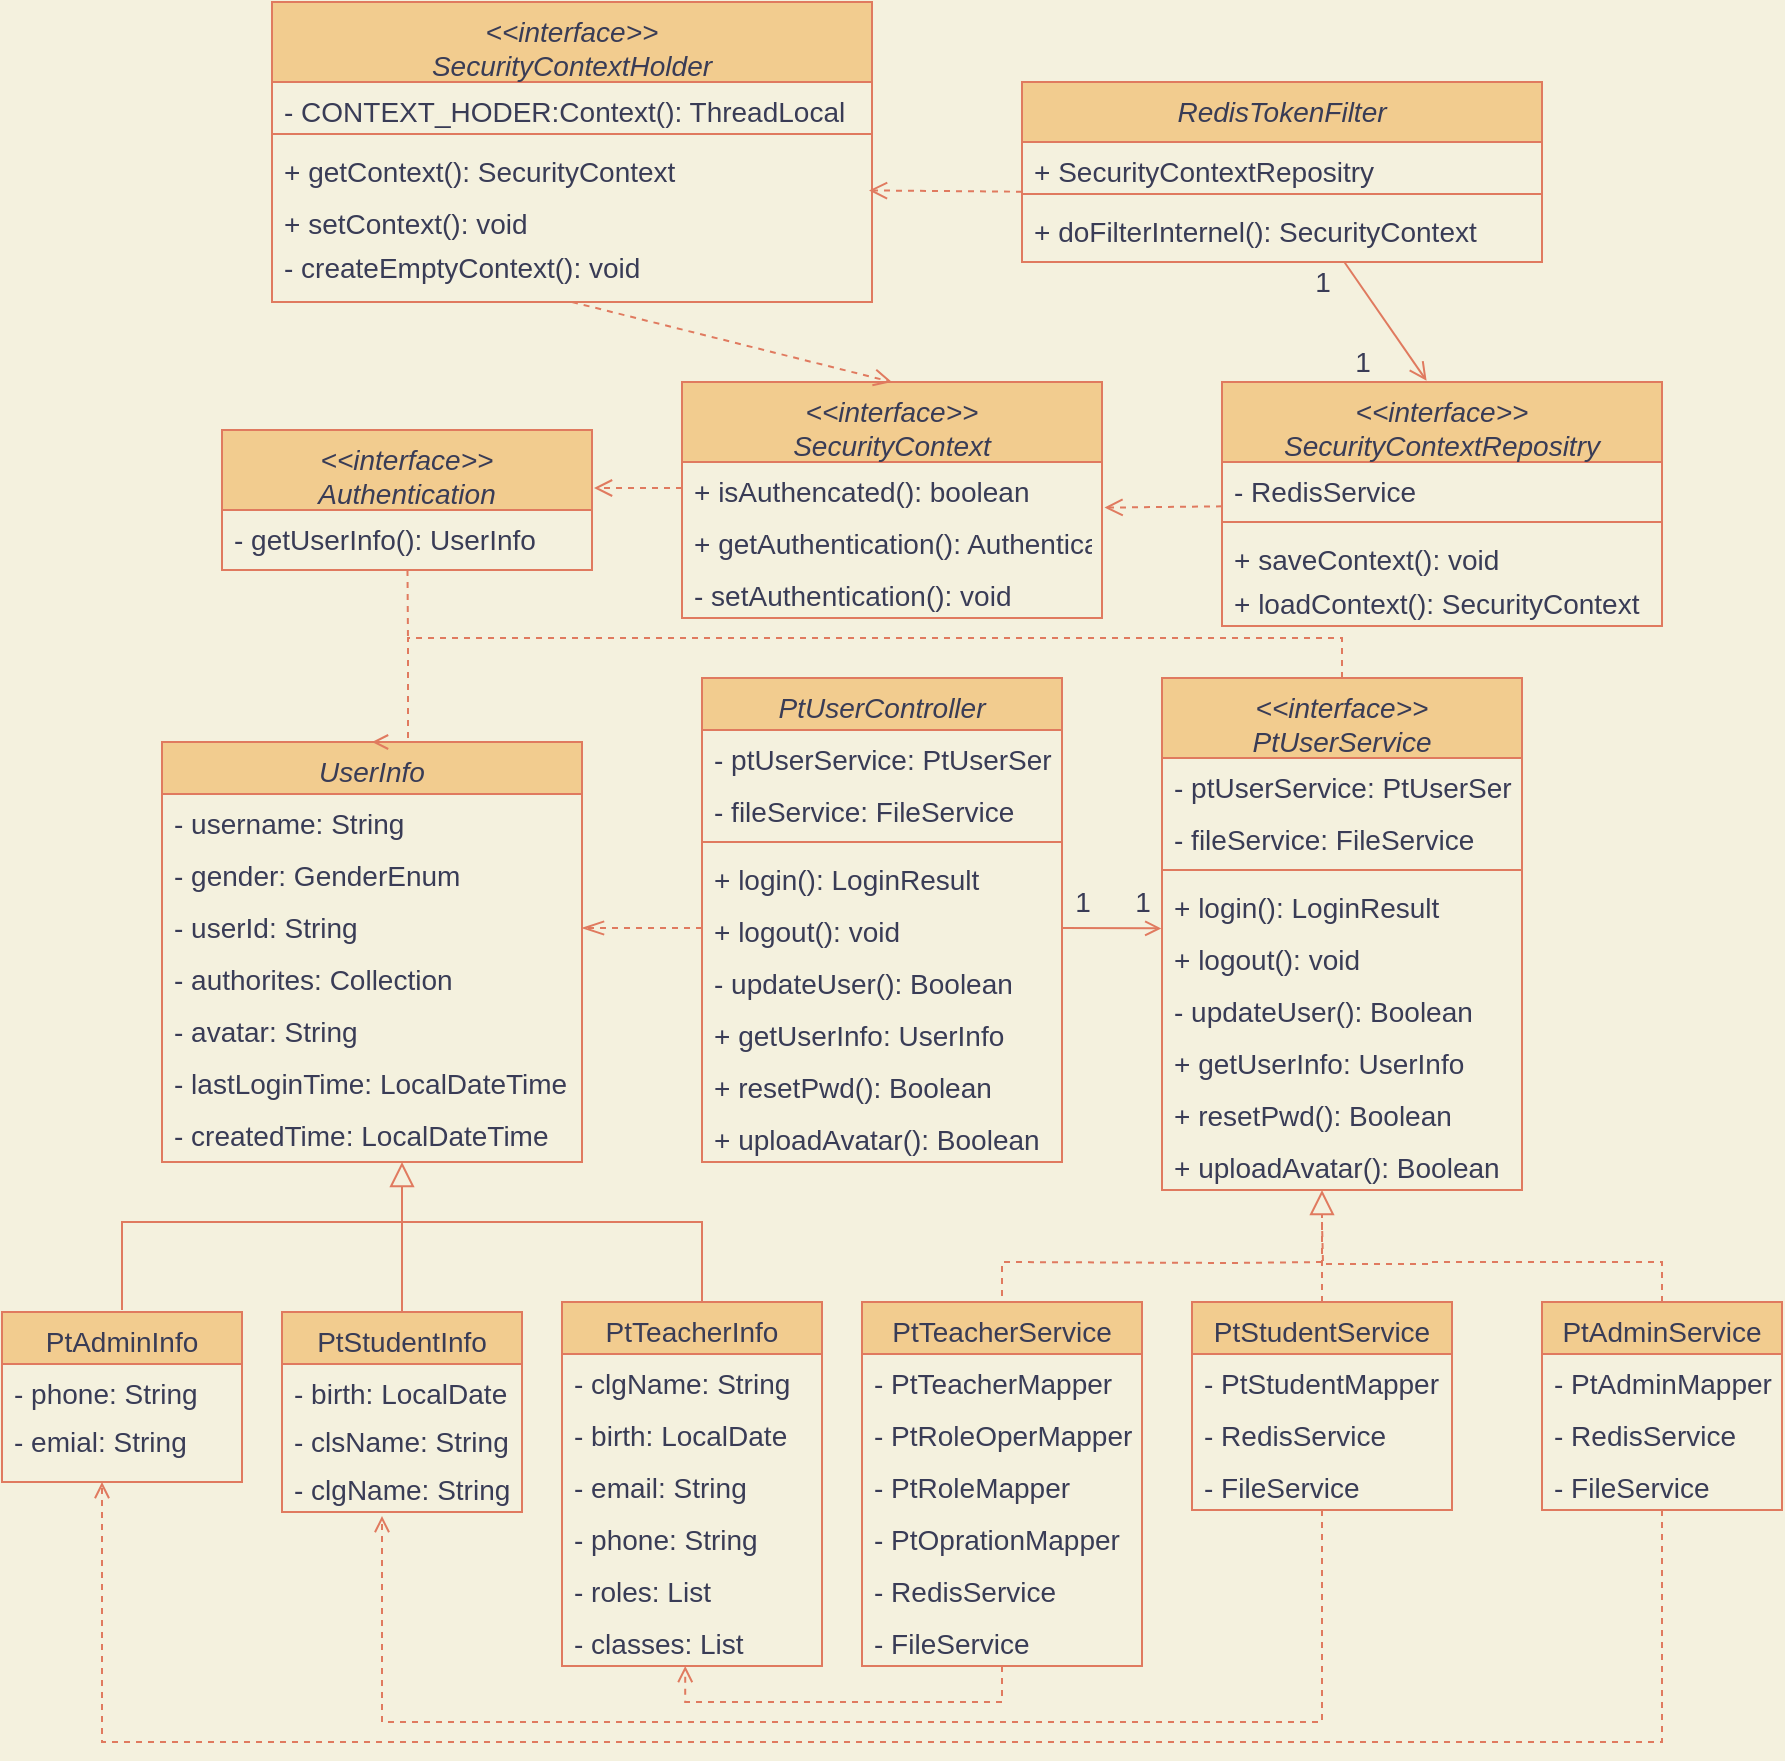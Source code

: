 <mxfile version="15.4.0" type="device"><diagram id="C5RBs43oDa-KdzZeNtuy" name="Page-1"><mxGraphModel dx="1017" dy="1776" grid="1" gridSize="10" guides="1" tooltips="1" connect="1" arrows="1" fold="1" page="1" pageScale="1" pageWidth="827" pageHeight="1169" background="#F4F1DE" math="0" shadow="0"><root><mxCell id="WIyWlLk6GJQsqaUBKTNV-0"/><mxCell id="WIyWlLk6GJQsqaUBKTNV-1" parent="WIyWlLk6GJQsqaUBKTNV-0"/><mxCell id="zkfFHV4jXpPFQw0GAbJ--0" value="UserInfo" style="swimlane;fontStyle=2;align=center;verticalAlign=top;childLayout=stackLayout;horizontal=1;startSize=26;horizontalStack=0;resizeParent=1;resizeLast=0;collapsible=1;marginBottom=0;rounded=0;shadow=0;strokeWidth=1;fillColor=#F2CC8F;strokeColor=#E07A5F;fontColor=#393C56;fontSize=14;" parent="WIyWlLk6GJQsqaUBKTNV-1" vertex="1"><mxGeometry x="170" y="200" width="210" height="210" as="geometry"><mxRectangle x="230" y="140" width="160" height="26" as="alternateBounds"/></mxGeometry></mxCell><mxCell id="zkfFHV4jXpPFQw0GAbJ--2" value="- username: String" style="text;align=left;verticalAlign=top;spacingLeft=4;spacingRight=4;overflow=hidden;rotatable=0;points=[[0,0.5],[1,0.5]];portConstraint=eastwest;rounded=0;shadow=0;html=0;fontColor=#393C56;fontSize=14;" parent="zkfFHV4jXpPFQw0GAbJ--0" vertex="1"><mxGeometry y="26" width="210" height="26" as="geometry"/></mxCell><mxCell id="zkfFHV4jXpPFQw0GAbJ--3" value="- gender: GenderEnum" style="text;align=left;verticalAlign=top;spacingLeft=4;spacingRight=4;overflow=hidden;rotatable=0;points=[[0,0.5],[1,0.5]];portConstraint=eastwest;rounded=0;shadow=0;html=0;fontColor=#393C56;fontSize=14;" parent="zkfFHV4jXpPFQw0GAbJ--0" vertex="1"><mxGeometry y="52" width="210" height="26" as="geometry"/></mxCell><mxCell id="89MnMWVQsUw8xjqzJYQC-11" value="- userId: String" style="text;align=left;verticalAlign=top;spacingLeft=4;spacingRight=4;overflow=hidden;rotatable=0;points=[[0,0.5],[1,0.5]];portConstraint=eastwest;fontColor=#393C56;fontSize=14;" vertex="1" parent="zkfFHV4jXpPFQw0GAbJ--0"><mxGeometry y="78" width="210" height="26" as="geometry"/></mxCell><mxCell id="zkfFHV4jXpPFQw0GAbJ--1" value="- authorites: Collection" style="text;align=left;verticalAlign=top;spacingLeft=4;spacingRight=4;overflow=hidden;rotatable=0;points=[[0,0.5],[1,0.5]];portConstraint=eastwest;fontColor=#393C56;fontSize=14;" parent="zkfFHV4jXpPFQw0GAbJ--0" vertex="1"><mxGeometry y="104" width="210" height="26" as="geometry"/></mxCell><mxCell id="89MnMWVQsUw8xjqzJYQC-21" value="- avatar: String" style="text;align=left;verticalAlign=top;spacingLeft=4;spacingRight=4;overflow=hidden;rotatable=0;points=[[0,0.5],[1,0.5]];portConstraint=eastwest;rounded=0;shadow=0;html=0;fontColor=#393C56;fontSize=14;" vertex="1" parent="zkfFHV4jXpPFQw0GAbJ--0"><mxGeometry y="130" width="210" height="26" as="geometry"/></mxCell><mxCell id="89MnMWVQsUw8xjqzJYQC-19" value="- lastLoginTime: LocalDateTime" style="text;align=left;verticalAlign=top;spacingLeft=4;spacingRight=4;overflow=hidden;rotatable=0;points=[[0,0.5],[1,0.5]];portConstraint=eastwest;rounded=0;shadow=0;html=0;fontColor=#393C56;fontSize=14;" vertex="1" parent="zkfFHV4jXpPFQw0GAbJ--0"><mxGeometry y="156" width="210" height="26" as="geometry"/></mxCell><mxCell id="89MnMWVQsUw8xjqzJYQC-20" value="- createdTime: LocalDateTime" style="text;align=left;verticalAlign=top;spacingLeft=4;spacingRight=4;overflow=hidden;rotatable=0;points=[[0,0.5],[1,0.5]];portConstraint=eastwest;rounded=0;shadow=0;html=0;fontColor=#393C56;fontSize=14;" vertex="1" parent="zkfFHV4jXpPFQw0GAbJ--0"><mxGeometry y="182" width="210" height="26" as="geometry"/></mxCell><mxCell id="zkfFHV4jXpPFQw0GAbJ--6" value="PtStudentInfo" style="swimlane;fontStyle=0;align=center;verticalAlign=top;childLayout=stackLayout;horizontal=1;startSize=26;horizontalStack=0;resizeParent=1;resizeLast=0;collapsible=1;marginBottom=0;rounded=0;shadow=0;strokeWidth=1;fillColor=#F2CC8F;strokeColor=#E07A5F;fontColor=#393C56;fontSize=14;" parent="WIyWlLk6GJQsqaUBKTNV-1" vertex="1"><mxGeometry x="230" y="485" width="120" height="100" as="geometry"><mxRectangle x="130" y="380" width="160" height="26" as="alternateBounds"/></mxGeometry></mxCell><mxCell id="89MnMWVQsUw8xjqzJYQC-23" value="- birth: LocalDate&#10;" style="text;align=left;verticalAlign=top;spacingLeft=4;spacingRight=4;overflow=hidden;rotatable=0;points=[[0,0.5],[1,0.5]];portConstraint=eastwest;fontColor=#393C56;fontSize=14;" vertex="1" parent="zkfFHV4jXpPFQw0GAbJ--6"><mxGeometry y="26" width="120" height="24" as="geometry"/></mxCell><mxCell id="zkfFHV4jXpPFQw0GAbJ--7" value="- clsName: String&#10;" style="text;align=left;verticalAlign=top;spacingLeft=4;spacingRight=4;overflow=hidden;rotatable=0;points=[[0,0.5],[1,0.5]];portConstraint=eastwest;fontColor=#393C56;fontSize=14;" parent="zkfFHV4jXpPFQw0GAbJ--6" vertex="1"><mxGeometry y="50" width="120" height="24" as="geometry"/></mxCell><mxCell id="89MnMWVQsUw8xjqzJYQC-22" value="- clgName: String&#10;" style="text;align=left;verticalAlign=top;spacingLeft=4;spacingRight=4;overflow=hidden;rotatable=0;points=[[0,0.5],[1,0.5]];portConstraint=eastwest;fontColor=#393C56;fontSize=14;" vertex="1" parent="zkfFHV4jXpPFQw0GAbJ--6"><mxGeometry y="74" width="120" height="24" as="geometry"/></mxCell><mxCell id="zkfFHV4jXpPFQw0GAbJ--13" value="PtTeacherInfo" style="swimlane;fontStyle=0;align=center;verticalAlign=top;childLayout=stackLayout;horizontal=1;startSize=26;horizontalStack=0;resizeParent=1;resizeLast=0;collapsible=1;marginBottom=0;rounded=0;shadow=0;strokeWidth=1;fillColor=#F2CC8F;strokeColor=#E07A5F;fontColor=#393C56;fontSize=14;" parent="WIyWlLk6GJQsqaUBKTNV-1" vertex="1"><mxGeometry x="370" y="480" width="130" height="182" as="geometry"><mxRectangle x="340" y="380" width="170" height="26" as="alternateBounds"/></mxGeometry></mxCell><mxCell id="zkfFHV4jXpPFQw0GAbJ--14" value="- clgName: String&#10;" style="text;align=left;verticalAlign=top;spacingLeft=4;spacingRight=4;overflow=hidden;rotatable=0;points=[[0,0.5],[1,0.5]];portConstraint=eastwest;fontColor=#393C56;fontSize=14;" parent="zkfFHV4jXpPFQw0GAbJ--13" vertex="1"><mxGeometry y="26" width="130" height="26" as="geometry"/></mxCell><mxCell id="89MnMWVQsUw8xjqzJYQC-26" value="- birth: LocalDate&#10;&#10;" style="text;align=left;verticalAlign=top;spacingLeft=4;spacingRight=4;overflow=hidden;rotatable=0;points=[[0,0.5],[1,0.5]];portConstraint=eastwest;fontColor=#393C56;fontSize=14;" vertex="1" parent="zkfFHV4jXpPFQw0GAbJ--13"><mxGeometry y="52" width="130" height="26" as="geometry"/></mxCell><mxCell id="89MnMWVQsUw8xjqzJYQC-24" value="- email: String&#10;" style="text;align=left;verticalAlign=top;spacingLeft=4;spacingRight=4;overflow=hidden;rotatable=0;points=[[0,0.5],[1,0.5]];portConstraint=eastwest;fontColor=#393C56;fontSize=14;" vertex="1" parent="zkfFHV4jXpPFQw0GAbJ--13"><mxGeometry y="78" width="130" height="26" as="geometry"/></mxCell><mxCell id="89MnMWVQsUw8xjqzJYQC-27" value="- phone: String&#10;" style="text;align=left;verticalAlign=top;spacingLeft=4;spacingRight=4;overflow=hidden;rotatable=0;points=[[0,0.5],[1,0.5]];portConstraint=eastwest;fontColor=#393C56;fontSize=14;" vertex="1" parent="zkfFHV4jXpPFQw0GAbJ--13"><mxGeometry y="104" width="130" height="26" as="geometry"/></mxCell><mxCell id="89MnMWVQsUw8xjqzJYQC-25" value="- roles: List&#10;" style="text;align=left;verticalAlign=top;spacingLeft=4;spacingRight=4;overflow=hidden;rotatable=0;points=[[0,0.5],[1,0.5]];portConstraint=eastwest;fontColor=#393C56;fontSize=14;" vertex="1" parent="zkfFHV4jXpPFQw0GAbJ--13"><mxGeometry y="130" width="130" height="26" as="geometry"/></mxCell><mxCell id="89MnMWVQsUw8xjqzJYQC-28" value="- classes: List" style="text;align=left;verticalAlign=top;spacingLeft=4;spacingRight=4;overflow=hidden;rotatable=0;points=[[0,0.5],[1,0.5]];portConstraint=eastwest;fontColor=#393C56;fontSize=14;" vertex="1" parent="zkfFHV4jXpPFQw0GAbJ--13"><mxGeometry y="156" width="130" height="26" as="geometry"/></mxCell><mxCell id="zkfFHV4jXpPFQw0GAbJ--16" value="" style="endArrow=none;endSize=10;endFill=0;shadow=0;strokeWidth=1;rounded=0;edgeStyle=orthogonalEdgeStyle;elbow=vertical;labelBackgroundColor=#F4F1DE;strokeColor=#E07A5F;fontColor=#393C56;fontSize=14;" parent="WIyWlLk6GJQsqaUBKTNV-1" source="zkfFHV4jXpPFQw0GAbJ--13" edge="1"><mxGeometry width="160" relative="1" as="geometry"><mxPoint x="269" y="480" as="sourcePoint"/><mxPoint x="290" y="440" as="targetPoint"/><Array as="points"><mxPoint x="455" y="640"/><mxPoint x="440" y="640"/><mxPoint x="440" y="440"/></Array></mxGeometry></mxCell><mxCell id="89MnMWVQsUw8xjqzJYQC-129" value="" style="rounded=0;orthogonalLoop=1;jettySize=auto;html=1;endArrow=block;endFill=0;endSize=10;labelBackgroundColor=#F4F1DE;strokeColor=#E07A5F;fontColor=#393C56;fontSize=14;" edge="1" parent="WIyWlLk6GJQsqaUBKTNV-1" source="zkfFHV4jXpPFQw0GAbJ--6"><mxGeometry relative="1" as="geometry"><mxPoint x="290" y="410" as="targetPoint"/></mxGeometry></mxCell><mxCell id="89MnMWVQsUw8xjqzJYQC-29" value="PtAdminInfo" style="swimlane;fontStyle=0;align=center;verticalAlign=top;childLayout=stackLayout;horizontal=1;startSize=26;horizontalStack=0;resizeParent=1;resizeLast=0;collapsible=1;marginBottom=0;rounded=0;shadow=0;strokeWidth=1;fillColor=#F2CC8F;strokeColor=#E07A5F;fontColor=#393C56;fontSize=14;" vertex="1" parent="WIyWlLk6GJQsqaUBKTNV-1"><mxGeometry x="90" y="485" width="120" height="85" as="geometry"><mxRectangle x="130" y="380" width="160" height="26" as="alternateBounds"/></mxGeometry></mxCell><mxCell id="89MnMWVQsUw8xjqzJYQC-31" value="- phone: String&#10;" style="text;align=left;verticalAlign=top;spacingLeft=4;spacingRight=4;overflow=hidden;rotatable=0;points=[[0,0.5],[1,0.5]];portConstraint=eastwest;fontColor=#393C56;fontSize=14;" vertex="1" parent="89MnMWVQsUw8xjqzJYQC-29"><mxGeometry y="26" width="120" height="24" as="geometry"/></mxCell><mxCell id="89MnMWVQsUw8xjqzJYQC-32" value="- emial: String&#10;" style="text;align=left;verticalAlign=top;spacingLeft=4;spacingRight=4;overflow=hidden;rotatable=0;points=[[0,0.5],[1,0.5]];portConstraint=eastwest;fontColor=#393C56;fontSize=14;" vertex="1" parent="89MnMWVQsUw8xjqzJYQC-29"><mxGeometry y="50" width="120" height="24" as="geometry"/></mxCell><mxCell id="89MnMWVQsUw8xjqzJYQC-135" value="" style="edgeStyle=none;rounded=0;orthogonalLoop=1;jettySize=auto;html=1;endArrow=open;endFill=0;entryX=-0.002;entryY=0.969;entryDx=0;entryDy=0;entryPerimeter=0;labelBackgroundColor=#F4F1DE;strokeColor=#E07A5F;fontColor=#393C56;fontSize=14;" edge="1" parent="WIyWlLk6GJQsqaUBKTNV-1" target="89MnMWVQsUw8xjqzJYQC-76"><mxGeometry relative="1" as="geometry"><mxPoint x="620" y="293" as="sourcePoint"/></mxGeometry></mxCell><mxCell id="89MnMWVQsUw8xjqzJYQC-62" value="PtUserController" style="swimlane;fontStyle=2;align=center;verticalAlign=top;childLayout=stackLayout;horizontal=1;startSize=26;horizontalStack=0;resizeParent=1;resizeLast=0;collapsible=1;marginBottom=0;rounded=0;shadow=0;strokeWidth=1;fillColor=#F2CC8F;strokeColor=#E07A5F;fontColor=#393C56;fontSize=14;" vertex="1" parent="WIyWlLk6GJQsqaUBKTNV-1"><mxGeometry x="440" y="168" width="180" height="242" as="geometry"><mxRectangle x="230" y="140" width="160" height="26" as="alternateBounds"/></mxGeometry></mxCell><mxCell id="89MnMWVQsUw8xjqzJYQC-63" value="- ptUserService: PtUserService" style="text;align=left;verticalAlign=top;spacingLeft=4;spacingRight=4;overflow=hidden;rotatable=0;points=[[0,0.5],[1,0.5]];portConstraint=eastwest;rounded=0;shadow=0;html=0;fontColor=#393C56;fontSize=14;" vertex="1" parent="89MnMWVQsUw8xjqzJYQC-62"><mxGeometry y="26" width="180" height="26" as="geometry"/></mxCell><mxCell id="89MnMWVQsUw8xjqzJYQC-64" value="- fileService: FileService" style="text;align=left;verticalAlign=top;spacingLeft=4;spacingRight=4;overflow=hidden;rotatable=0;points=[[0,0.5],[1,0.5]];portConstraint=eastwest;rounded=0;shadow=0;html=0;fontColor=#393C56;fontSize=14;" vertex="1" parent="89MnMWVQsUw8xjqzJYQC-62"><mxGeometry y="52" width="180" height="26" as="geometry"/></mxCell><mxCell id="89MnMWVQsUw8xjqzJYQC-65" value="" style="line;html=1;strokeWidth=1;align=left;verticalAlign=middle;spacingTop=-1;spacingLeft=3;spacingRight=3;rotatable=0;labelPosition=right;points=[];portConstraint=eastwest;labelBackgroundColor=#F4F1DE;fillColor=#F2CC8F;strokeColor=#E07A5F;fontColor=#393C56;fontSize=14;" vertex="1" parent="89MnMWVQsUw8xjqzJYQC-62"><mxGeometry y="78" width="180" height="8" as="geometry"/></mxCell><mxCell id="89MnMWVQsUw8xjqzJYQC-66" value="+ login(): LoginResult" style="text;align=left;verticalAlign=top;spacingLeft=4;spacingRight=4;overflow=hidden;rotatable=0;points=[[0,0.5],[1,0.5]];portConstraint=eastwest;rounded=0;shadow=0;html=0;fontColor=#393C56;fontSize=14;" vertex="1" parent="89MnMWVQsUw8xjqzJYQC-62"><mxGeometry y="86" width="180" height="26" as="geometry"/></mxCell><mxCell id="89MnMWVQsUw8xjqzJYQC-67" value="+ logout(): void" style="text;align=left;verticalAlign=top;spacingLeft=4;spacingRight=4;overflow=hidden;rotatable=0;points=[[0,0.5],[1,0.5]];portConstraint=eastwest;rounded=0;shadow=0;html=0;fontColor=#393C56;fontSize=14;" vertex="1" parent="89MnMWVQsUw8xjqzJYQC-62"><mxGeometry y="112" width="180" height="26" as="geometry"/></mxCell><mxCell id="89MnMWVQsUw8xjqzJYQC-68" value="- updateUser(): Boolean" style="text;align=left;verticalAlign=top;spacingLeft=4;spacingRight=4;overflow=hidden;rotatable=0;points=[[0,0.5],[1,0.5]];portConstraint=eastwest;rounded=0;shadow=0;html=0;fontColor=#393C56;fontSize=14;" vertex="1" parent="89MnMWVQsUw8xjqzJYQC-62"><mxGeometry y="138" width="180" height="26" as="geometry"/></mxCell><mxCell id="89MnMWVQsUw8xjqzJYQC-69" value="+ getUserInfo: UserInfo" style="text;align=left;verticalAlign=top;spacingLeft=4;spacingRight=4;overflow=hidden;rotatable=0;points=[[0,0.5],[1,0.5]];portConstraint=eastwest;rounded=0;shadow=0;html=0;fontColor=#393C56;fontSize=14;" vertex="1" parent="89MnMWVQsUw8xjqzJYQC-62"><mxGeometry y="164" width="180" height="26" as="geometry"/></mxCell><mxCell id="89MnMWVQsUw8xjqzJYQC-70" value="+ resetPwd(): Boolean" style="text;align=left;verticalAlign=top;spacingLeft=4;spacingRight=4;overflow=hidden;rotatable=0;points=[[0,0.5],[1,0.5]];portConstraint=eastwest;rounded=0;shadow=0;html=0;fontColor=#393C56;fontSize=14;" vertex="1" parent="89MnMWVQsUw8xjqzJYQC-62"><mxGeometry y="190" width="180" height="26" as="geometry"/></mxCell><mxCell id="89MnMWVQsUw8xjqzJYQC-71" value="+ uploadAvatar(): Boolean" style="text;align=left;verticalAlign=top;spacingLeft=4;spacingRight=4;overflow=hidden;rotatable=0;points=[[0,0.5],[1,0.5]];portConstraint=eastwest;rounded=0;shadow=0;html=0;fontColor=#393C56;fontSize=14;" vertex="1" parent="89MnMWVQsUw8xjqzJYQC-62"><mxGeometry y="216" width="180" height="26" as="geometry"/></mxCell><mxCell id="89MnMWVQsUw8xjqzJYQC-141" value="" style="rounded=0;orthogonalLoop=1;jettySize=auto;html=1;endArrow=open;endFill=0;entryX=0.5;entryY=0;entryDx=0;entryDy=0;edgeStyle=orthogonalEdgeStyle;dashed=1;labelBackgroundColor=#F4F1DE;strokeColor=#E07A5F;fontColor=#393C56;fontSize=14;" edge="1" parent="WIyWlLk6GJQsqaUBKTNV-1" source="89MnMWVQsUw8xjqzJYQC-72" target="zkfFHV4jXpPFQw0GAbJ--0"><mxGeometry relative="1" as="geometry"><mxPoint x="760" y="-10" as="targetPoint"/><Array as="points"><mxPoint x="760" y="148"/><mxPoint x="293" y="148"/></Array></mxGeometry></mxCell><mxCell id="89MnMWVQsUw8xjqzJYQC-72" value="&lt;&lt;interface&gt;&gt;&#10;PtUserService" style="swimlane;fontStyle=2;align=center;verticalAlign=top;childLayout=stackLayout;horizontal=1;startSize=40;horizontalStack=0;resizeParent=1;resizeLast=0;collapsible=1;marginBottom=0;rounded=0;shadow=0;strokeWidth=1;fillColor=#F2CC8F;strokeColor=#E07A5F;fontColor=#393C56;fontSize=14;" vertex="1" parent="WIyWlLk6GJQsqaUBKTNV-1"><mxGeometry x="670" y="168" width="180" height="256" as="geometry"><mxRectangle x="230" y="140" width="160" height="26" as="alternateBounds"/></mxGeometry></mxCell><mxCell id="89MnMWVQsUw8xjqzJYQC-73" value="- ptUserService: PtUserService" style="text;align=left;verticalAlign=top;spacingLeft=4;spacingRight=4;overflow=hidden;rotatable=0;points=[[0,0.5],[1,0.5]];portConstraint=eastwest;rounded=0;shadow=0;html=0;fontColor=#393C56;fontSize=14;" vertex="1" parent="89MnMWVQsUw8xjqzJYQC-72"><mxGeometry y="40" width="180" height="26" as="geometry"/></mxCell><mxCell id="89MnMWVQsUw8xjqzJYQC-74" value="- fileService: FileService" style="text;align=left;verticalAlign=top;spacingLeft=4;spacingRight=4;overflow=hidden;rotatable=0;points=[[0,0.5],[1,0.5]];portConstraint=eastwest;rounded=0;shadow=0;html=0;fontColor=#393C56;fontSize=14;" vertex="1" parent="89MnMWVQsUw8xjqzJYQC-72"><mxGeometry y="66" width="180" height="26" as="geometry"/></mxCell><mxCell id="89MnMWVQsUw8xjqzJYQC-75" value="" style="line;html=1;strokeWidth=1;align=left;verticalAlign=middle;spacingTop=-1;spacingLeft=3;spacingRight=3;rotatable=0;labelPosition=right;points=[];portConstraint=eastwest;labelBackgroundColor=#F4F1DE;fillColor=#F2CC8F;strokeColor=#E07A5F;fontColor=#393C56;fontSize=14;" vertex="1" parent="89MnMWVQsUw8xjqzJYQC-72"><mxGeometry y="92" width="180" height="8" as="geometry"/></mxCell><mxCell id="89MnMWVQsUw8xjqzJYQC-76" value="+ login(): LoginResult" style="text;align=left;verticalAlign=top;spacingLeft=4;spacingRight=4;overflow=hidden;rotatable=0;points=[[0,0.5],[1,0.5]];portConstraint=eastwest;rounded=0;shadow=0;html=0;fontColor=#393C56;fontSize=14;" vertex="1" parent="89MnMWVQsUw8xjqzJYQC-72"><mxGeometry y="100" width="180" height="26" as="geometry"/></mxCell><mxCell id="89MnMWVQsUw8xjqzJYQC-77" value="+ logout(): void" style="text;align=left;verticalAlign=top;spacingLeft=4;spacingRight=4;overflow=hidden;rotatable=0;points=[[0,0.5],[1,0.5]];portConstraint=eastwest;rounded=0;shadow=0;html=0;fontColor=#393C56;fontSize=14;" vertex="1" parent="89MnMWVQsUw8xjqzJYQC-72"><mxGeometry y="126" width="180" height="26" as="geometry"/></mxCell><mxCell id="89MnMWVQsUw8xjqzJYQC-78" value="- updateUser(): Boolean" style="text;align=left;verticalAlign=top;spacingLeft=4;spacingRight=4;overflow=hidden;rotatable=0;points=[[0,0.5],[1,0.5]];portConstraint=eastwest;rounded=0;shadow=0;html=0;fontColor=#393C56;fontSize=14;" vertex="1" parent="89MnMWVQsUw8xjqzJYQC-72"><mxGeometry y="152" width="180" height="26" as="geometry"/></mxCell><mxCell id="89MnMWVQsUw8xjqzJYQC-79" value="+ getUserInfo: UserInfo" style="text;align=left;verticalAlign=top;spacingLeft=4;spacingRight=4;overflow=hidden;rotatable=0;points=[[0,0.5],[1,0.5]];portConstraint=eastwest;rounded=0;shadow=0;html=0;fontColor=#393C56;fontSize=14;" vertex="1" parent="89MnMWVQsUw8xjqzJYQC-72"><mxGeometry y="178" width="180" height="26" as="geometry"/></mxCell><mxCell id="89MnMWVQsUw8xjqzJYQC-80" value="+ resetPwd(): Boolean" style="text;align=left;verticalAlign=top;spacingLeft=4;spacingRight=4;overflow=hidden;rotatable=0;points=[[0,0.5],[1,0.5]];portConstraint=eastwest;rounded=0;shadow=0;html=0;fontColor=#393C56;fontSize=14;" vertex="1" parent="89MnMWVQsUw8xjqzJYQC-72"><mxGeometry y="204" width="180" height="26" as="geometry"/></mxCell><mxCell id="89MnMWVQsUw8xjqzJYQC-81" value="+ uploadAvatar(): Boolean" style="text;align=left;verticalAlign=top;spacingLeft=4;spacingRight=4;overflow=hidden;rotatable=0;points=[[0,0.5],[1,0.5]];portConstraint=eastwest;rounded=0;shadow=0;html=0;fontColor=#393C56;fontSize=14;" vertex="1" parent="89MnMWVQsUw8xjqzJYQC-72"><mxGeometry y="230" width="180" height="26" as="geometry"/></mxCell><mxCell id="89MnMWVQsUw8xjqzJYQC-124" value="" style="edgeStyle=orthogonalEdgeStyle;rounded=0;orthogonalLoop=1;jettySize=auto;html=1;endArrow=block;endFill=0;endSize=10;dashed=1;labelBackgroundColor=#F4F1DE;strokeColor=#E07A5F;fontColor=#393C56;fontSize=14;" edge="1" parent="WIyWlLk6GJQsqaUBKTNV-1" source="89MnMWVQsUw8xjqzJYQC-100" target="89MnMWVQsUw8xjqzJYQC-81"><mxGeometry relative="1" as="geometry"><Array as="points"><mxPoint x="750" y="440"/><mxPoint x="750" y="440"/></Array></mxGeometry></mxCell><mxCell id="89MnMWVQsUw8xjqzJYQC-147" value="" style="edgeStyle=orthogonalEdgeStyle;rounded=0;orthogonalLoop=1;jettySize=auto;html=1;dashed=1;endArrow=open;endFill=0;labelBackgroundColor=#F4F1DE;strokeColor=#E07A5F;fontColor=#393C56;fontSize=14;" edge="1" parent="WIyWlLk6GJQsqaUBKTNV-1" source="89MnMWVQsUw8xjqzJYQC-100"><mxGeometry relative="1" as="geometry"><mxPoint x="280" y="587" as="targetPoint"/><Array as="points"><mxPoint x="750" y="690"/><mxPoint x="280" y="690"/></Array></mxGeometry></mxCell><mxCell id="89MnMWVQsUw8xjqzJYQC-100" value="PtStudentService" style="swimlane;fontStyle=0;align=center;verticalAlign=top;childLayout=stackLayout;horizontal=1;startSize=26;horizontalStack=0;resizeParent=1;resizeLast=0;collapsible=1;marginBottom=0;rounded=0;shadow=0;strokeWidth=1;fillColor=#F2CC8F;strokeColor=#E07A5F;fontColor=#393C56;fontSize=14;" vertex="1" parent="WIyWlLk6GJQsqaUBKTNV-1"><mxGeometry x="685" y="480" width="130" height="104" as="geometry"><mxRectangle x="340" y="380" width="170" height="26" as="alternateBounds"/></mxGeometry></mxCell><mxCell id="89MnMWVQsUw8xjqzJYQC-101" value="- PtStudentMapper" style="text;align=left;verticalAlign=top;spacingLeft=4;spacingRight=4;overflow=hidden;rotatable=0;points=[[0,0.5],[1,0.5]];portConstraint=eastwest;rounded=0;shadow=0;html=0;fontColor=#393C56;fontSize=14;" vertex="1" parent="89MnMWVQsUw8xjqzJYQC-100"><mxGeometry y="26" width="130" height="26" as="geometry"/></mxCell><mxCell id="89MnMWVQsUw8xjqzJYQC-108" value="- RedisService" style="text;align=left;verticalAlign=top;spacingLeft=4;spacingRight=4;overflow=hidden;rotatable=0;points=[[0,0.5],[1,0.5]];portConstraint=eastwest;rounded=0;shadow=0;html=0;fontColor=#393C56;fontSize=14;" vertex="1" parent="89MnMWVQsUw8xjqzJYQC-100"><mxGeometry y="52" width="130" height="26" as="geometry"/></mxCell><mxCell id="89MnMWVQsUw8xjqzJYQC-109" value="- FileService" style="text;align=left;verticalAlign=top;spacingLeft=4;spacingRight=4;overflow=hidden;rotatable=0;points=[[0,0.5],[1,0.5]];portConstraint=eastwest;rounded=0;shadow=0;html=0;fontColor=#393C56;fontSize=14;" vertex="1" parent="89MnMWVQsUw8xjqzJYQC-100"><mxGeometry y="78" width="130" height="26" as="geometry"/></mxCell><mxCell id="89MnMWVQsUw8xjqzJYQC-149" value="" style="edgeStyle=orthogonalEdgeStyle;rounded=0;orthogonalLoop=1;jettySize=auto;html=1;dashed=1;endArrow=open;endFill=0;entryX=0.474;entryY=1;entryDx=0;entryDy=0;entryPerimeter=0;labelBackgroundColor=#F4F1DE;strokeColor=#E07A5F;fontColor=#393C56;fontSize=14;" edge="1" parent="WIyWlLk6GJQsqaUBKTNV-1" source="89MnMWVQsUw8xjqzJYQC-110" target="89MnMWVQsUw8xjqzJYQC-28"><mxGeometry relative="1" as="geometry"><mxPoint x="430" y="670" as="targetPoint"/><Array as="points"><mxPoint x="590" y="680"/><mxPoint x="432" y="680"/></Array></mxGeometry></mxCell><mxCell id="89MnMWVQsUw8xjqzJYQC-110" value="PtTeacherService" style="swimlane;fontStyle=0;align=center;verticalAlign=top;childLayout=stackLayout;horizontal=1;startSize=26;horizontalStack=0;resizeParent=1;resizeLast=0;collapsible=1;marginBottom=0;rounded=0;shadow=0;strokeWidth=1;fillColor=#F2CC8F;strokeColor=#E07A5F;fontColor=#393C56;fontSize=14;" vertex="1" parent="WIyWlLk6GJQsqaUBKTNV-1"><mxGeometry x="520" y="480" width="140" height="182" as="geometry"><mxRectangle x="340" y="380" width="170" height="26" as="alternateBounds"/></mxGeometry></mxCell><mxCell id="89MnMWVQsUw8xjqzJYQC-111" value="- PtTeacherMapper" style="text;align=left;verticalAlign=top;spacingLeft=4;spacingRight=4;overflow=hidden;rotatable=0;points=[[0,0.5],[1,0.5]];portConstraint=eastwest;rounded=0;shadow=0;html=0;fontColor=#393C56;fontSize=14;" vertex="1" parent="89MnMWVQsUw8xjqzJYQC-110"><mxGeometry y="26" width="140" height="26" as="geometry"/></mxCell><mxCell id="89MnMWVQsUw8xjqzJYQC-115" value="- PtRoleOperMapper" style="text;align=left;verticalAlign=top;spacingLeft=4;spacingRight=4;overflow=hidden;rotatable=0;points=[[0,0.5],[1,0.5]];portConstraint=eastwest;rounded=0;shadow=0;html=0;fontColor=#393C56;fontSize=14;" vertex="1" parent="89MnMWVQsUw8xjqzJYQC-110"><mxGeometry y="52" width="140" height="26" as="geometry"/></mxCell><mxCell id="89MnMWVQsUw8xjqzJYQC-116" value="- PtRoleMapper" style="text;align=left;verticalAlign=top;spacingLeft=4;spacingRight=4;overflow=hidden;rotatable=0;points=[[0,0.5],[1,0.5]];portConstraint=eastwest;rounded=0;shadow=0;html=0;fontColor=#393C56;fontSize=14;" vertex="1" parent="89MnMWVQsUw8xjqzJYQC-110"><mxGeometry y="78" width="140" height="26" as="geometry"/></mxCell><mxCell id="89MnMWVQsUw8xjqzJYQC-117" value="- PtOprationMapper" style="text;align=left;verticalAlign=top;spacingLeft=4;spacingRight=4;overflow=hidden;rotatable=0;points=[[0,0.5],[1,0.5]];portConstraint=eastwest;rounded=0;shadow=0;html=0;fontColor=#393C56;fontSize=14;" vertex="1" parent="89MnMWVQsUw8xjqzJYQC-110"><mxGeometry y="104" width="140" height="26" as="geometry"/></mxCell><mxCell id="89MnMWVQsUw8xjqzJYQC-118" value="- RedisService" style="text;align=left;verticalAlign=top;spacingLeft=4;spacingRight=4;overflow=hidden;rotatable=0;points=[[0,0.5],[1,0.5]];portConstraint=eastwest;rounded=0;shadow=0;html=0;fontColor=#393C56;fontSize=14;" vertex="1" parent="89MnMWVQsUw8xjqzJYQC-110"><mxGeometry y="130" width="140" height="26" as="geometry"/></mxCell><mxCell id="89MnMWVQsUw8xjqzJYQC-119" value="- FileService" style="text;align=left;verticalAlign=top;spacingLeft=4;spacingRight=4;overflow=hidden;rotatable=0;points=[[0,0.5],[1,0.5]];portConstraint=eastwest;rounded=0;shadow=0;html=0;fontColor=#393C56;fontSize=14;" vertex="1" parent="89MnMWVQsUw8xjqzJYQC-110"><mxGeometry y="156" width="140" height="26" as="geometry"/></mxCell><mxCell id="89MnMWVQsUw8xjqzJYQC-145" value="" style="edgeStyle=orthogonalEdgeStyle;rounded=0;orthogonalLoop=1;jettySize=auto;html=1;dashed=1;endArrow=open;endFill=0;labelBackgroundColor=#F4F1DE;strokeColor=#E07A5F;fontColor=#393C56;fontSize=14;" edge="1" parent="WIyWlLk6GJQsqaUBKTNV-1" source="89MnMWVQsUw8xjqzJYQC-120"><mxGeometry relative="1" as="geometry"><mxPoint x="140" y="570" as="targetPoint"/><Array as="points"><mxPoint x="920" y="700"/><mxPoint x="140" y="700"/></Array></mxGeometry></mxCell><mxCell id="89MnMWVQsUw8xjqzJYQC-120" value="PtAdminService" style="swimlane;fontStyle=0;align=center;verticalAlign=top;childLayout=stackLayout;horizontal=1;startSize=26;horizontalStack=0;resizeParent=1;resizeLast=0;collapsible=1;marginBottom=0;rounded=0;shadow=0;strokeWidth=1;fillColor=#F2CC8F;strokeColor=#E07A5F;fontColor=#393C56;fontSize=14;" vertex="1" parent="WIyWlLk6GJQsqaUBKTNV-1"><mxGeometry x="860" y="480" width="120" height="104" as="geometry"><mxRectangle x="340" y="380" width="170" height="26" as="alternateBounds"/></mxGeometry></mxCell><mxCell id="89MnMWVQsUw8xjqzJYQC-121" value="- PtAdminMapper" style="text;align=left;verticalAlign=top;spacingLeft=4;spacingRight=4;overflow=hidden;rotatable=0;points=[[0,0.5],[1,0.5]];portConstraint=eastwest;rounded=0;shadow=0;html=0;fontColor=#393C56;fontSize=14;" vertex="1" parent="89MnMWVQsUw8xjqzJYQC-120"><mxGeometry y="26" width="120" height="26" as="geometry"/></mxCell><mxCell id="89MnMWVQsUw8xjqzJYQC-122" value="- RedisService" style="text;align=left;verticalAlign=top;spacingLeft=4;spacingRight=4;overflow=hidden;rotatable=0;points=[[0,0.5],[1,0.5]];portConstraint=eastwest;rounded=0;shadow=0;html=0;fontColor=#393C56;fontSize=14;" vertex="1" parent="89MnMWVQsUw8xjqzJYQC-120"><mxGeometry y="52" width="120" height="26" as="geometry"/></mxCell><mxCell id="89MnMWVQsUw8xjqzJYQC-123" value="- FileService" style="text;align=left;verticalAlign=top;spacingLeft=4;spacingRight=4;overflow=hidden;rotatable=0;points=[[0,0.5],[1,0.5]];portConstraint=eastwest;rounded=0;shadow=0;html=0;fontColor=#393C56;fontSize=14;" vertex="1" parent="89MnMWVQsUw8xjqzJYQC-120"><mxGeometry y="78" width="120" height="26" as="geometry"/></mxCell><mxCell id="89MnMWVQsUw8xjqzJYQC-125" value="" style="edgeStyle=orthogonalEdgeStyle;rounded=0;orthogonalLoop=1;jettySize=auto;html=1;endArrow=none;endFill=0;endSize=10;exitX=0.5;exitY=0;exitDx=0;exitDy=0;dashed=1;labelBackgroundColor=#F4F1DE;strokeColor=#E07A5F;fontColor=#393C56;fontSize=14;" edge="1" parent="WIyWlLk6GJQsqaUBKTNV-1" source="89MnMWVQsUw8xjqzJYQC-120"><mxGeometry relative="1" as="geometry"><mxPoint x="1020" y="414.8" as="sourcePoint"/><mxPoint x="750" y="440" as="targetPoint"/></mxGeometry></mxCell><mxCell id="89MnMWVQsUw8xjqzJYQC-126" value="" style="edgeStyle=orthogonalEdgeStyle;rounded=0;orthogonalLoop=1;jettySize=auto;html=1;endArrow=none;endFill=0;endSize=10;entryX=0.5;entryY=0;entryDx=0;entryDy=0;dashed=1;labelBackgroundColor=#F4F1DE;strokeColor=#E07A5F;fontColor=#393C56;fontSize=14;" edge="1" parent="WIyWlLk6GJQsqaUBKTNV-1" target="89MnMWVQsUw8xjqzJYQC-110"><mxGeometry relative="1" as="geometry"><mxPoint x="750" y="460" as="sourcePoint"/><mxPoint x="760" y="450" as="targetPoint"/></mxGeometry></mxCell><mxCell id="89MnMWVQsUw8xjqzJYQC-132" value="" style="rounded=0;orthogonalLoop=1;jettySize=auto;html=1;endArrow=none;endFill=0;endSize=10;edgeStyle=orthogonalEdgeStyle;labelBackgroundColor=#F4F1DE;strokeColor=#E07A5F;fontColor=#393C56;fontSize=14;" edge="1" parent="WIyWlLk6GJQsqaUBKTNV-1"><mxGeometry relative="1" as="geometry"><mxPoint x="150" y="484" as="sourcePoint"/><mxPoint x="290" y="443" as="targetPoint"/><Array as="points"><mxPoint x="150" y="440"/></Array></mxGeometry></mxCell><mxCell id="89MnMWVQsUw8xjqzJYQC-137" value="" style="rounded=0;orthogonalLoop=1;jettySize=auto;html=1;dashed=1;endArrow=openThin;endFill=0;endSize=9;labelBackgroundColor=#F4F1DE;strokeColor=#E07A5F;fontColor=#393C56;fontSize=14;" edge="1" parent="WIyWlLk6GJQsqaUBKTNV-1" source="89MnMWVQsUw8xjqzJYQC-67"><mxGeometry relative="1" as="geometry"><mxPoint x="380" y="293" as="targetPoint"/></mxGeometry></mxCell><mxCell id="89MnMWVQsUw8xjqzJYQC-138" value="1" style="text;html=1;align=center;verticalAlign=middle;resizable=0;points=[];autosize=1;strokeColor=none;fillColor=none;fontColor=#393C56;fontSize=14;" vertex="1" parent="WIyWlLk6GJQsqaUBKTNV-1"><mxGeometry x="650" y="270" width="20" height="20" as="geometry"/></mxCell><mxCell id="89MnMWVQsUw8xjqzJYQC-139" value="1" style="text;html=1;align=center;verticalAlign=middle;resizable=0;points=[];autosize=1;strokeColor=none;fillColor=none;fontColor=#393C56;fontSize=14;" vertex="1" parent="WIyWlLk6GJQsqaUBKTNV-1"><mxGeometry x="620" y="270" width="20" height="20" as="geometry"/></mxCell><mxCell id="89MnMWVQsUw8xjqzJYQC-151" value="&lt;&lt;interface&gt;&gt;&#10;SecurityContext" style="swimlane;fontStyle=2;align=center;verticalAlign=top;childLayout=stackLayout;horizontal=1;startSize=40;horizontalStack=0;resizeParent=1;resizeLast=0;collapsible=1;marginBottom=0;rounded=0;shadow=0;strokeWidth=1;fillColor=#F2CC8F;strokeColor=#E07A5F;fontColor=#393C56;fontSize=14;" vertex="1" parent="WIyWlLk6GJQsqaUBKTNV-1"><mxGeometry x="430" y="20" width="210" height="118" as="geometry"><mxRectangle x="230" y="140" width="160" height="26" as="alternateBounds"/></mxGeometry></mxCell><mxCell id="89MnMWVQsUw8xjqzJYQC-155" value="+ isAuthencated(): boolean" style="text;align=left;verticalAlign=top;spacingLeft=4;spacingRight=4;overflow=hidden;rotatable=0;points=[[0,0.5],[1,0.5]];portConstraint=eastwest;rounded=0;shadow=0;html=0;fontColor=#393C56;fontSize=14;" vertex="1" parent="89MnMWVQsUw8xjqzJYQC-151"><mxGeometry y="40" width="210" height="26" as="geometry"/></mxCell><mxCell id="89MnMWVQsUw8xjqzJYQC-156" value="+ getAuthentication(): Authentication" style="text;align=left;verticalAlign=top;spacingLeft=4;spacingRight=4;overflow=hidden;rotatable=0;points=[[0,0.5],[1,0.5]];portConstraint=eastwest;rounded=0;shadow=0;html=0;fontColor=#393C56;fontSize=14;" vertex="1" parent="89MnMWVQsUw8xjqzJYQC-151"><mxGeometry y="66" width="210" height="26" as="geometry"/></mxCell><mxCell id="89MnMWVQsUw8xjqzJYQC-157" value="- setAuthentication(): void" style="text;align=left;verticalAlign=top;spacingLeft=4;spacingRight=4;overflow=hidden;rotatable=0;points=[[0,0.5],[1,0.5]];portConstraint=eastwest;rounded=0;shadow=0;html=0;fontColor=#393C56;fontSize=14;" vertex="1" parent="89MnMWVQsUw8xjqzJYQC-151"><mxGeometry y="92" width="210" height="26" as="geometry"/></mxCell><mxCell id="89MnMWVQsUw8xjqzJYQC-165" value="" style="rounded=1;sketch=0;orthogonalLoop=1;jettySize=auto;html=1;fontColor=#393C56;strokeColor=#E07A5F;fillColor=#F2CC8F;endArrow=none;endFill=0;dashed=1;fontSize=14;" edge="1" parent="WIyWlLk6GJQsqaUBKTNV-1" source="89MnMWVQsUw8xjqzJYQC-161"><mxGeometry relative="1" as="geometry"><mxPoint x="293" y="150" as="targetPoint"/></mxGeometry></mxCell><mxCell id="89MnMWVQsUw8xjqzJYQC-161" value="&lt;&lt;interface&gt;&gt;&#10;Authentication" style="swimlane;fontStyle=2;align=center;verticalAlign=top;childLayout=stackLayout;horizontal=1;startSize=40;horizontalStack=0;resizeParent=1;resizeLast=0;collapsible=1;marginBottom=0;rounded=0;shadow=0;strokeWidth=1;fillColor=#F2CC8F;strokeColor=#E07A5F;fontColor=#393C56;fontSize=14;" vertex="1" parent="WIyWlLk6GJQsqaUBKTNV-1"><mxGeometry x="200" y="44" width="185" height="70" as="geometry"><mxRectangle x="230" y="140" width="160" height="26" as="alternateBounds"/></mxGeometry></mxCell><mxCell id="89MnMWVQsUw8xjqzJYQC-164" value="- getUserInfo(): UserInfo" style="text;align=left;verticalAlign=top;spacingLeft=4;spacingRight=4;overflow=hidden;rotatable=0;points=[[0,0.5],[1,0.5]];portConstraint=eastwest;rounded=0;shadow=0;html=0;fontColor=#393C56;fontSize=14;" vertex="1" parent="89MnMWVQsUw8xjqzJYQC-161"><mxGeometry y="40" width="185" height="26" as="geometry"/></mxCell><mxCell id="89MnMWVQsUw8xjqzJYQC-166" value="" style="edgeStyle=none;rounded=1;sketch=0;orthogonalLoop=1;jettySize=auto;html=1;dashed=1;fontColor=#393C56;endArrow=open;endFill=0;strokeColor=#E07A5F;fillColor=#F2CC8F;fontSize=14;endSize=7;" edge="1" parent="WIyWlLk6GJQsqaUBKTNV-1" source="89MnMWVQsUw8xjqzJYQC-155"><mxGeometry relative="1" as="geometry"><mxPoint x="386" y="73" as="targetPoint"/></mxGeometry></mxCell><mxCell id="89MnMWVQsUw8xjqzJYQC-172" value="" style="edgeStyle=none;rounded=1;sketch=0;orthogonalLoop=1;jettySize=auto;html=1;dashed=1;fontSize=14;fontColor=#393C56;endArrow=open;endFill=0;endSize=7;strokeColor=#E07A5F;fillColor=#F2CC8F;entryX=1.006;entryY=0.877;entryDx=0;entryDy=0;entryPerimeter=0;" edge="1" parent="WIyWlLk6GJQsqaUBKTNV-1" source="89MnMWVQsUw8xjqzJYQC-168" target="89MnMWVQsUw8xjqzJYQC-155"><mxGeometry relative="1" as="geometry"/></mxCell><mxCell id="89MnMWVQsUw8xjqzJYQC-168" value="&lt;&lt;interface&gt;&gt;&#10;SecurityContextRepositry" style="swimlane;fontStyle=2;align=center;verticalAlign=top;childLayout=stackLayout;horizontal=1;startSize=40;horizontalStack=0;resizeParent=1;resizeLast=0;collapsible=1;marginBottom=0;rounded=0;shadow=0;strokeWidth=1;fillColor=#F2CC8F;strokeColor=#E07A5F;fontColor=#393C56;fontSize=14;" vertex="1" parent="WIyWlLk6GJQsqaUBKTNV-1"><mxGeometry x="700" y="20" width="220" height="122" as="geometry"><mxRectangle x="230" y="140" width="160" height="26" as="alternateBounds"/></mxGeometry></mxCell><mxCell id="89MnMWVQsUw8xjqzJYQC-169" value="- RedisService" style="text;align=left;verticalAlign=top;spacingLeft=4;spacingRight=4;overflow=hidden;rotatable=0;points=[[0,0.5],[1,0.5]];portConstraint=eastwest;rounded=0;shadow=0;html=0;fontColor=#393C56;fontSize=14;" vertex="1" parent="89MnMWVQsUw8xjqzJYQC-168"><mxGeometry y="40" width="220" height="26" as="geometry"/></mxCell><mxCell id="89MnMWVQsUw8xjqzJYQC-187" value="" style="line;html=1;strokeWidth=1;align=left;verticalAlign=middle;spacingTop=-1;spacingLeft=3;spacingRight=3;rotatable=0;labelPosition=right;points=[];portConstraint=eastwest;labelBackgroundColor=#F4F1DE;fillColor=#F2CC8F;strokeColor=#E07A5F;fontColor=#393C56;fontSize=14;" vertex="1" parent="89MnMWVQsUw8xjqzJYQC-168"><mxGeometry y="66" width="220" height="8" as="geometry"/></mxCell><mxCell id="89MnMWVQsUw8xjqzJYQC-170" value="+ saveContext(): void" style="text;align=left;verticalAlign=top;spacingLeft=4;spacingRight=4;overflow=hidden;rotatable=0;points=[[0,0.5],[1,0.5]];portConstraint=eastwest;rounded=0;shadow=0;html=0;fontColor=#393C56;fontSize=14;" vertex="1" parent="89MnMWVQsUw8xjqzJYQC-168"><mxGeometry y="74" width="220" height="22" as="geometry"/></mxCell><mxCell id="89MnMWVQsUw8xjqzJYQC-186" value="+ loadContext(): SecurityContext" style="text;align=left;verticalAlign=top;spacingLeft=4;spacingRight=4;overflow=hidden;rotatable=0;points=[[0,0.5],[1,0.5]];portConstraint=eastwest;rounded=0;shadow=0;html=0;fontColor=#393C56;fontSize=14;" vertex="1" parent="89MnMWVQsUw8xjqzJYQC-168"><mxGeometry y="96" width="220" height="26" as="geometry"/></mxCell><mxCell id="89MnMWVQsUw8xjqzJYQC-179" value="" style="edgeStyle=none;rounded=1;sketch=0;orthogonalLoop=1;jettySize=auto;html=1;dashed=1;fontSize=14;fontColor=#393C56;endArrow=open;endFill=0;endSize=7;strokeColor=#E07A5F;fillColor=#F2CC8F;entryX=0.5;entryY=0;entryDx=0;entryDy=0;exitX=0.5;exitY=1;exitDx=0;exitDy=0;" edge="1" parent="WIyWlLk6GJQsqaUBKTNV-1" source="89MnMWVQsUw8xjqzJYQC-173" target="89MnMWVQsUw8xjqzJYQC-151"><mxGeometry relative="1" as="geometry"/></mxCell><mxCell id="89MnMWVQsUw8xjqzJYQC-173" value="&lt;&lt;interface&gt;&gt;&#10;SecurityContextHolder" style="swimlane;fontStyle=2;align=center;verticalAlign=top;childLayout=stackLayout;horizontal=1;startSize=40;horizontalStack=0;resizeParent=1;resizeLast=0;collapsible=1;marginBottom=0;rounded=0;shadow=0;strokeWidth=1;fillColor=#F2CC8F;strokeColor=#E07A5F;fontColor=#393C56;fontSize=14;" vertex="1" parent="WIyWlLk6GJQsqaUBKTNV-1"><mxGeometry x="225" y="-170" width="300" height="150" as="geometry"><mxRectangle x="230" y="140" width="160" height="26" as="alternateBounds"/></mxGeometry></mxCell><mxCell id="89MnMWVQsUw8xjqzJYQC-178" value="- CONTEXT_HODER:Context(): ThreadLocal" style="text;align=left;verticalAlign=top;spacingLeft=4;spacingRight=4;overflow=hidden;rotatable=0;points=[[0,0.5],[1,0.5]];portConstraint=eastwest;rounded=0;shadow=0;html=0;fontColor=#393C56;fontSize=14;" vertex="1" parent="89MnMWVQsUw8xjqzJYQC-173"><mxGeometry y="40" width="300" height="22" as="geometry"/></mxCell><mxCell id="89MnMWVQsUw8xjqzJYQC-177" value="" style="line;html=1;strokeWidth=1;align=left;verticalAlign=middle;spacingTop=-1;spacingLeft=3;spacingRight=3;rotatable=0;labelPosition=right;points=[];portConstraint=eastwest;labelBackgroundColor=#F4F1DE;fillColor=#F2CC8F;strokeColor=#E07A5F;fontColor=#393C56;fontSize=14;" vertex="1" parent="89MnMWVQsUw8xjqzJYQC-173"><mxGeometry y="62" width="300" height="8" as="geometry"/></mxCell><mxCell id="89MnMWVQsUw8xjqzJYQC-174" value="+ getContext(): SecurityContext" style="text;align=left;verticalAlign=top;spacingLeft=4;spacingRight=4;overflow=hidden;rotatable=0;points=[[0,0.5],[1,0.5]];portConstraint=eastwest;rounded=0;shadow=0;html=0;fontColor=#393C56;fontSize=14;" vertex="1" parent="89MnMWVQsUw8xjqzJYQC-173"><mxGeometry y="70" width="300" height="26" as="geometry"/></mxCell><mxCell id="89MnMWVQsUw8xjqzJYQC-175" value="+ setContext(): void" style="text;align=left;verticalAlign=top;spacingLeft=4;spacingRight=4;overflow=hidden;rotatable=0;points=[[0,0.5],[1,0.5]];portConstraint=eastwest;rounded=0;shadow=0;html=0;fontColor=#393C56;fontSize=14;" vertex="1" parent="89MnMWVQsUw8xjqzJYQC-173"><mxGeometry y="96" width="300" height="22" as="geometry"/></mxCell><mxCell id="89MnMWVQsUw8xjqzJYQC-176" value="- createEmptyContext(): void" style="text;align=left;verticalAlign=top;spacingLeft=4;spacingRight=4;overflow=hidden;rotatable=0;points=[[0,0.5],[1,0.5]];portConstraint=eastwest;rounded=0;shadow=0;html=0;fontColor=#393C56;fontSize=14;" vertex="1" parent="89MnMWVQsUw8xjqzJYQC-173"><mxGeometry y="118" width="300" height="22" as="geometry"/></mxCell><mxCell id="89MnMWVQsUw8xjqzJYQC-188" value="" style="edgeStyle=none;rounded=1;sketch=0;orthogonalLoop=1;jettySize=auto;html=1;fontSize=14;fontColor=#393C56;endArrow=open;endFill=0;endSize=7;strokeColor=#E07A5F;fillColor=#F2CC8F;entryX=0.465;entryY=-0.005;entryDx=0;entryDy=0;entryPerimeter=0;" edge="1" parent="WIyWlLk6GJQsqaUBKTNV-1" source="89MnMWVQsUw8xjqzJYQC-180" target="89MnMWVQsUw8xjqzJYQC-168"><mxGeometry relative="1" as="geometry"/></mxCell><mxCell id="89MnMWVQsUw8xjqzJYQC-180" value="RedisTokenFilter" style="swimlane;fontStyle=2;align=center;verticalAlign=top;childLayout=stackLayout;horizontal=1;startSize=30;horizontalStack=0;resizeParent=1;resizeLast=0;collapsible=1;marginBottom=0;rounded=0;shadow=0;strokeWidth=1;fillColor=#F2CC8F;strokeColor=#E07A5F;fontColor=#393C56;fontSize=14;" vertex="1" parent="WIyWlLk6GJQsqaUBKTNV-1"><mxGeometry x="600" y="-130" width="260" height="90" as="geometry"><mxRectangle x="230" y="140" width="160" height="26" as="alternateBounds"/></mxGeometry></mxCell><mxCell id="89MnMWVQsUw8xjqzJYQC-181" value="+ SecurityContextRepositry" style="text;align=left;verticalAlign=top;spacingLeft=4;spacingRight=4;overflow=hidden;rotatable=0;points=[[0,0.5],[1,0.5]];portConstraint=eastwest;rounded=0;shadow=0;html=0;fontColor=#393C56;fontSize=14;" vertex="1" parent="89MnMWVQsUw8xjqzJYQC-180"><mxGeometry y="30" width="260" height="22" as="geometry"/></mxCell><mxCell id="89MnMWVQsUw8xjqzJYQC-182" value="" style="line;html=1;strokeWidth=1;align=left;verticalAlign=middle;spacingTop=-1;spacingLeft=3;spacingRight=3;rotatable=0;labelPosition=right;points=[];portConstraint=eastwest;labelBackgroundColor=#F4F1DE;fillColor=#F2CC8F;strokeColor=#E07A5F;fontColor=#393C56;fontSize=14;" vertex="1" parent="89MnMWVQsUw8xjqzJYQC-180"><mxGeometry y="52" width="260" height="8" as="geometry"/></mxCell><mxCell id="89MnMWVQsUw8xjqzJYQC-183" value="+ doFilterInternel(): SecurityContext" style="text;align=left;verticalAlign=top;spacingLeft=4;spacingRight=4;overflow=hidden;rotatable=0;points=[[0,0.5],[1,0.5]];portConstraint=eastwest;rounded=0;shadow=0;html=0;fontColor=#393C56;fontSize=14;" vertex="1" parent="89MnMWVQsUw8xjqzJYQC-180"><mxGeometry y="60" width="260" height="26" as="geometry"/></mxCell><mxCell id="89MnMWVQsUw8xjqzJYQC-189" value="1" style="text;html=1;align=center;verticalAlign=middle;resizable=0;points=[];autosize=1;strokeColor=none;fillColor=none;fontSize=14;fontColor=#393C56;" vertex="1" parent="WIyWlLk6GJQsqaUBKTNV-1"><mxGeometry x="740" y="-40" width="20" height="20" as="geometry"/></mxCell><mxCell id="89MnMWVQsUw8xjqzJYQC-190" value="1" style="text;html=1;align=center;verticalAlign=middle;resizable=0;points=[];autosize=1;strokeColor=none;fillColor=none;fontSize=14;fontColor=#393C56;" vertex="1" parent="WIyWlLk6GJQsqaUBKTNV-1"><mxGeometry x="760" width="20" height="20" as="geometry"/></mxCell><mxCell id="89MnMWVQsUw8xjqzJYQC-193" value="" style="edgeStyle=none;rounded=1;sketch=0;orthogonalLoop=1;jettySize=auto;html=1;fontSize=14;fontColor=#393C56;endArrow=open;endFill=0;endSize=7;strokeColor=#E07A5F;fillColor=#F2CC8F;entryX=0.995;entryY=-0.082;entryDx=0;entryDy=0;entryPerimeter=0;dashed=1;" edge="1" parent="WIyWlLk6GJQsqaUBKTNV-1" source="89MnMWVQsUw8xjqzJYQC-182" target="89MnMWVQsUw8xjqzJYQC-175"><mxGeometry relative="1" as="geometry"/></mxCell></root></mxGraphModel></diagram></mxfile>
